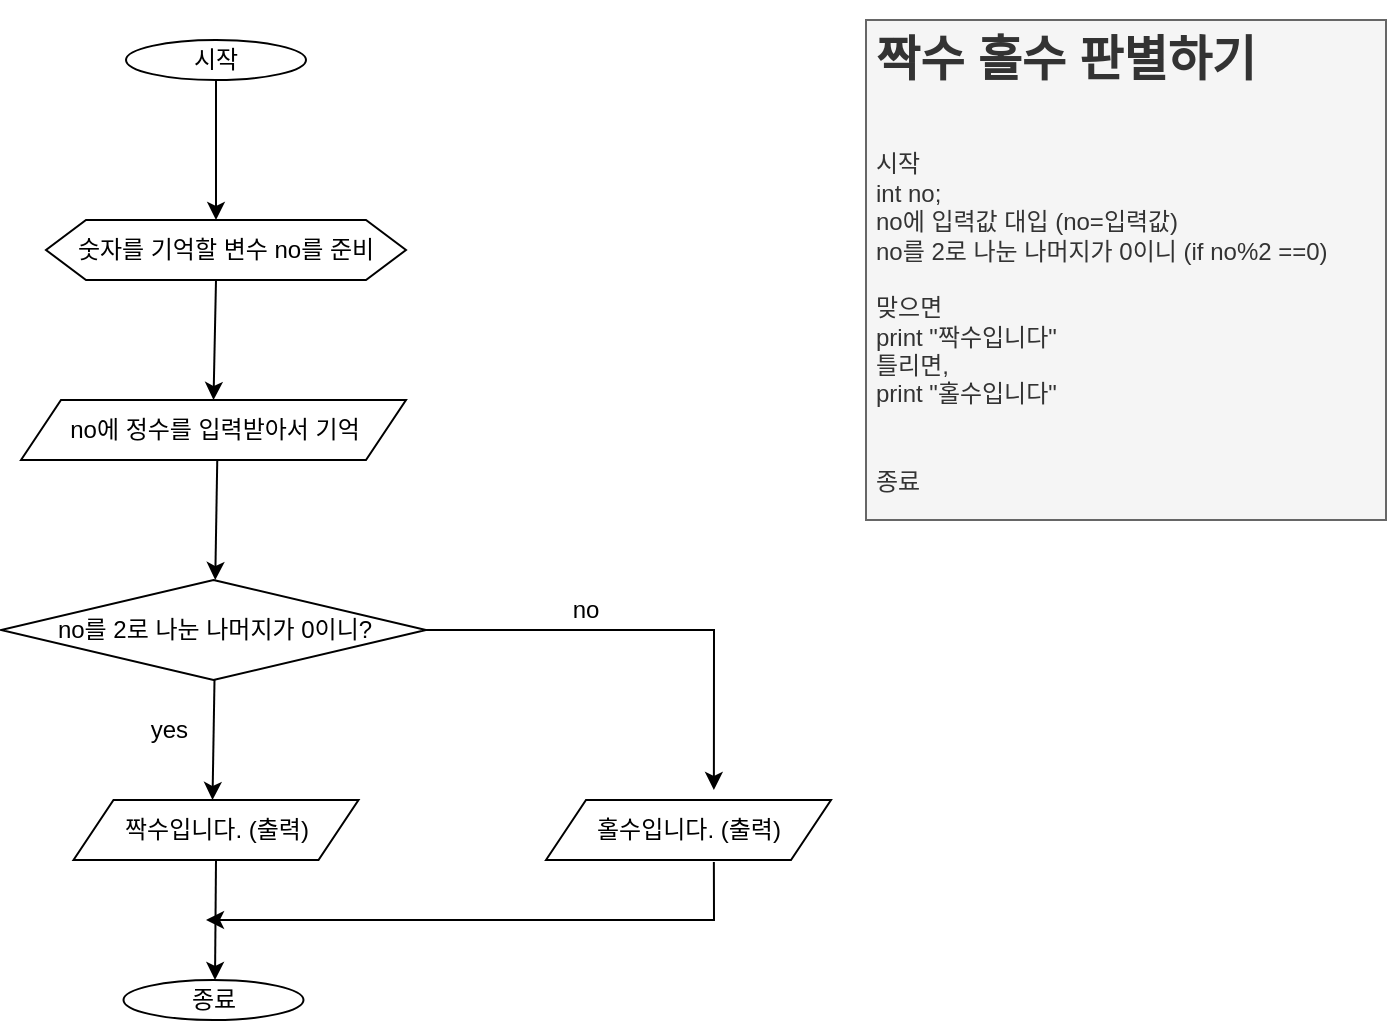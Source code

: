 <mxfile version="23.0.2" type="device">
  <diagram id="C5RBs43oDa-KdzZeNtuy" name="Page-1">
    <mxGraphModel dx="794" dy="724" grid="1" gridSize="10" guides="1" tooltips="1" connect="1" arrows="1" fold="1" page="1" pageScale="1" pageWidth="827" pageHeight="1169" math="0" shadow="0">
      <root>
        <mxCell id="WIyWlLk6GJQsqaUBKTNV-0" />
        <mxCell id="WIyWlLk6GJQsqaUBKTNV-1" parent="WIyWlLk6GJQsqaUBKTNV-0" />
        <mxCell id="bxrmmZLox1vQIc4egrkT-0" value="시작" style="ellipse;whiteSpace=wrap;html=1;" vertex="1" parent="WIyWlLk6GJQsqaUBKTNV-1">
          <mxGeometry x="100" y="30" width="90" height="20" as="geometry" />
        </mxCell>
        <mxCell id="bxrmmZLox1vQIc4egrkT-1" value="" style="endArrow=classic;html=1;rounded=0;exitX=0.5;exitY=1;exitDx=0;exitDy=0;" edge="1" parent="WIyWlLk6GJQsqaUBKTNV-1" source="bxrmmZLox1vQIc4egrkT-0">
          <mxGeometry width="50" height="50" relative="1" as="geometry">
            <mxPoint x="380" y="400" as="sourcePoint" />
            <mxPoint x="145" y="120" as="targetPoint" />
          </mxGeometry>
        </mxCell>
        <mxCell id="bxrmmZLox1vQIc4egrkT-2" value="종료" style="ellipse;whiteSpace=wrap;html=1;" vertex="1" parent="WIyWlLk6GJQsqaUBKTNV-1">
          <mxGeometry x="98.75" y="500" width="90" height="20" as="geometry" />
        </mxCell>
        <mxCell id="bxrmmZLox1vQIc4egrkT-3" value="숫자를 기억할 변수 no를 준비" style="shape=hexagon;perimeter=hexagonPerimeter2;whiteSpace=wrap;html=1;fixedSize=1;" vertex="1" parent="WIyWlLk6GJQsqaUBKTNV-1">
          <mxGeometry x="60" y="120" width="180" height="30" as="geometry" />
        </mxCell>
        <mxCell id="bxrmmZLox1vQIc4egrkT-4" value="no에 정수를 입력받아서 기억" style="shape=parallelogram;perimeter=parallelogramPerimeter;whiteSpace=wrap;html=1;fixedSize=1;" vertex="1" parent="WIyWlLk6GJQsqaUBKTNV-1">
          <mxGeometry x="47.5" y="210" width="192.5" height="30" as="geometry" />
        </mxCell>
        <mxCell id="bxrmmZLox1vQIc4egrkT-5" value="" style="endArrow=classic;html=1;rounded=0;exitX=0.5;exitY=1;exitDx=0;exitDy=0;entryX=0.5;entryY=0;entryDx=0;entryDy=0;" edge="1" parent="WIyWlLk6GJQsqaUBKTNV-1" target="bxrmmZLox1vQIc4egrkT-4">
          <mxGeometry width="50" height="50" relative="1" as="geometry">
            <mxPoint x="145" y="150" as="sourcePoint" />
            <mxPoint x="145" y="220" as="targetPoint" />
          </mxGeometry>
        </mxCell>
        <mxCell id="bxrmmZLox1vQIc4egrkT-6" value="no를 2로 나눈 나머지가 0이니?" style="rhombus;whiteSpace=wrap;html=1;" vertex="1" parent="WIyWlLk6GJQsqaUBKTNV-1">
          <mxGeometry x="37.5" y="300" width="212.5" height="50" as="geometry" />
        </mxCell>
        <mxCell id="bxrmmZLox1vQIc4egrkT-7" value="" style="endArrow=classic;html=1;rounded=0;exitX=0.5;exitY=1;exitDx=0;exitDy=0;entryX=0.5;entryY=0;entryDx=0;entryDy=0;" edge="1" parent="WIyWlLk6GJQsqaUBKTNV-1">
          <mxGeometry width="50" height="50" relative="1" as="geometry">
            <mxPoint x="145.63" y="240" as="sourcePoint" />
            <mxPoint x="144.63" y="300" as="targetPoint" />
          </mxGeometry>
        </mxCell>
        <mxCell id="bxrmmZLox1vQIc4egrkT-8" value="&amp;nbsp;yes" style="text;html=1;strokeColor=none;fillColor=none;align=center;verticalAlign=middle;whiteSpace=wrap;rounded=0;" vertex="1" parent="WIyWlLk6GJQsqaUBKTNV-1">
          <mxGeometry x="90" y="360" width="60" height="30" as="geometry" />
        </mxCell>
        <mxCell id="bxrmmZLox1vQIc4egrkT-9" value="no" style="text;html=1;strokeColor=none;fillColor=none;align=center;verticalAlign=middle;whiteSpace=wrap;rounded=0;" vertex="1" parent="WIyWlLk6GJQsqaUBKTNV-1">
          <mxGeometry x="300" y="300" width="60" height="30" as="geometry" />
        </mxCell>
        <mxCell id="bxrmmZLox1vQIc4egrkT-10" value="" style="endArrow=classic;html=1;rounded=0;exitX=0.5;exitY=1;exitDx=0;exitDy=0;entryX=0.5;entryY=0;entryDx=0;entryDy=0;" edge="1" parent="WIyWlLk6GJQsqaUBKTNV-1">
          <mxGeometry width="50" height="50" relative="1" as="geometry">
            <mxPoint x="144.25" y="350" as="sourcePoint" />
            <mxPoint x="143.25" y="410" as="targetPoint" />
          </mxGeometry>
        </mxCell>
        <mxCell id="bxrmmZLox1vQIc4egrkT-11" value="짝수입니다. (출력)" style="shape=parallelogram;perimeter=parallelogramPerimeter;whiteSpace=wrap;html=1;fixedSize=1;" vertex="1" parent="WIyWlLk6GJQsqaUBKTNV-1">
          <mxGeometry x="73.75" y="410" width="142.5" height="30" as="geometry" />
        </mxCell>
        <mxCell id="bxrmmZLox1vQIc4egrkT-12" value="" style="endArrow=classic;html=1;rounded=0;entryX=0.5;entryY=0;entryDx=0;entryDy=0;exitX=0.5;exitY=1;exitDx=0;exitDy=0;" edge="1" parent="WIyWlLk6GJQsqaUBKTNV-1" source="bxrmmZLox1vQIc4egrkT-11">
          <mxGeometry width="50" height="50" relative="1" as="geometry">
            <mxPoint x="145" y="450" as="sourcePoint" />
            <mxPoint x="144.5" y="500" as="targetPoint" />
          </mxGeometry>
        </mxCell>
        <mxCell id="bxrmmZLox1vQIc4egrkT-13" value="홀수입니다. (출력)" style="shape=parallelogram;perimeter=parallelogramPerimeter;whiteSpace=wrap;html=1;fixedSize=1;" vertex="1" parent="WIyWlLk6GJQsqaUBKTNV-1">
          <mxGeometry x="310" y="410" width="142.5" height="30" as="geometry" />
        </mxCell>
        <mxCell id="bxrmmZLox1vQIc4egrkT-14" value="" style="endArrow=classic;html=1;rounded=0;exitX=1;exitY=0.5;exitDx=0;exitDy=0;entryX=0.589;entryY=-0.167;entryDx=0;entryDy=0;entryPerimeter=0;" edge="1" parent="WIyWlLk6GJQsqaUBKTNV-1" source="bxrmmZLox1vQIc4egrkT-6" target="bxrmmZLox1vQIc4egrkT-13">
          <mxGeometry width="50" height="50" relative="1" as="geometry">
            <mxPoint x="391" y="320" as="sourcePoint" />
            <mxPoint x="390" y="380" as="targetPoint" />
            <Array as="points">
              <mxPoint x="394" y="325" />
            </Array>
          </mxGeometry>
        </mxCell>
        <mxCell id="bxrmmZLox1vQIc4egrkT-15" value="" style="endArrow=classic;html=1;rounded=0;exitX=0.589;exitY=1.033;exitDx=0;exitDy=0;exitPerimeter=0;" edge="1" parent="WIyWlLk6GJQsqaUBKTNV-1" source="bxrmmZLox1vQIc4egrkT-13">
          <mxGeometry width="50" height="50" relative="1" as="geometry">
            <mxPoint x="280" y="540" as="sourcePoint" />
            <mxPoint x="140" y="470" as="targetPoint" />
            <Array as="points">
              <mxPoint x="394" y="470" />
            </Array>
          </mxGeometry>
        </mxCell>
        <mxCell id="bxrmmZLox1vQIc4egrkT-16" value="&lt;h1&gt;짝수 홀수 판별하기&lt;/h1&gt;&lt;div&gt;&lt;br&gt;&lt;/div&gt;&lt;div&gt;시작&lt;/div&gt;&lt;div&gt;int no;&lt;/div&gt;&lt;div&gt;no에 입력값 대입 (no=입력값)&lt;/div&gt;&lt;div&gt;no를 2로 나눈 나머지가 0이니 (if no%2 ==0)&lt;/div&gt;&lt;div&gt;&lt;br&gt;&lt;/div&gt;&lt;div&gt;맞으면&lt;/div&gt;&lt;div&gt;print &quot;짝수입니다&quot;&amp;nbsp;&lt;/div&gt;&lt;div&gt;틀리면,&lt;/div&gt;&lt;div&gt;print &quot;홀수입니다&quot;&lt;/div&gt;&lt;div&gt;&lt;br&gt;&lt;/div&gt;&lt;div&gt;&lt;br&gt;&lt;/div&gt;&lt;div&gt;종료&lt;/div&gt;" style="text;html=1;spacing=5;spacingTop=-20;whiteSpace=wrap;overflow=hidden;rounded=0;fillColor=#f5f5f5;fontColor=#333333;strokeColor=#666666;" vertex="1" parent="WIyWlLk6GJQsqaUBKTNV-1">
          <mxGeometry x="470" y="20" width="260" height="250" as="geometry" />
        </mxCell>
      </root>
    </mxGraphModel>
  </diagram>
</mxfile>
